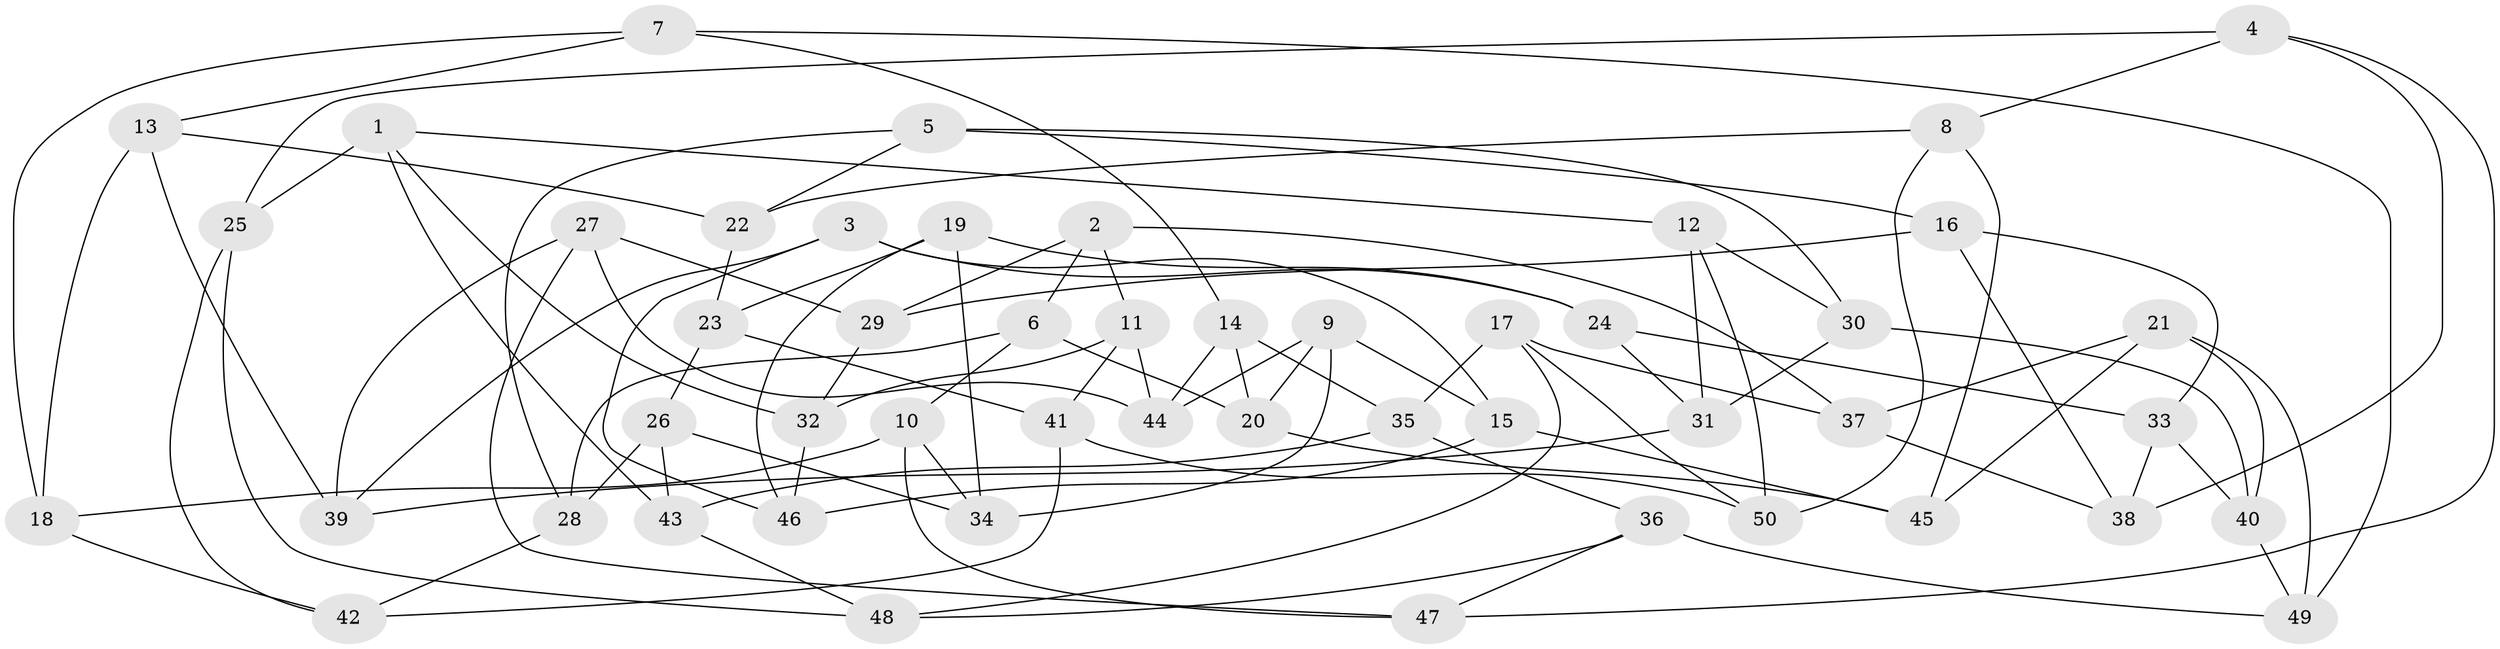 // coarse degree distribution, {5: 0.1, 8: 0.2, 7: 0.1, 9: 0.05, 12: 0.05, 4: 0.2, 6: 0.25, 3: 0.05}
// Generated by graph-tools (version 1.1) at 2025/20/03/04/25 18:20:48]
// undirected, 50 vertices, 100 edges
graph export_dot {
graph [start="1"]
  node [color=gray90,style=filled];
  1;
  2;
  3;
  4;
  5;
  6;
  7;
  8;
  9;
  10;
  11;
  12;
  13;
  14;
  15;
  16;
  17;
  18;
  19;
  20;
  21;
  22;
  23;
  24;
  25;
  26;
  27;
  28;
  29;
  30;
  31;
  32;
  33;
  34;
  35;
  36;
  37;
  38;
  39;
  40;
  41;
  42;
  43;
  44;
  45;
  46;
  47;
  48;
  49;
  50;
  1 -- 32;
  1 -- 12;
  1 -- 43;
  1 -- 25;
  2 -- 29;
  2 -- 6;
  2 -- 37;
  2 -- 11;
  3 -- 15;
  3 -- 24;
  3 -- 39;
  3 -- 46;
  4 -- 25;
  4 -- 38;
  4 -- 8;
  4 -- 47;
  5 -- 28;
  5 -- 16;
  5 -- 22;
  5 -- 30;
  6 -- 20;
  6 -- 10;
  6 -- 28;
  7 -- 14;
  7 -- 18;
  7 -- 49;
  7 -- 13;
  8 -- 50;
  8 -- 22;
  8 -- 45;
  9 -- 15;
  9 -- 20;
  9 -- 34;
  9 -- 44;
  10 -- 47;
  10 -- 34;
  10 -- 18;
  11 -- 32;
  11 -- 44;
  11 -- 41;
  12 -- 30;
  12 -- 31;
  12 -- 50;
  13 -- 39;
  13 -- 18;
  13 -- 22;
  14 -- 20;
  14 -- 35;
  14 -- 44;
  15 -- 45;
  15 -- 46;
  16 -- 29;
  16 -- 33;
  16 -- 38;
  17 -- 37;
  17 -- 50;
  17 -- 48;
  17 -- 35;
  18 -- 42;
  19 -- 46;
  19 -- 34;
  19 -- 23;
  19 -- 24;
  20 -- 45;
  21 -- 49;
  21 -- 37;
  21 -- 45;
  21 -- 40;
  22 -- 23;
  23 -- 26;
  23 -- 41;
  24 -- 31;
  24 -- 33;
  25 -- 48;
  25 -- 42;
  26 -- 43;
  26 -- 28;
  26 -- 34;
  27 -- 29;
  27 -- 39;
  27 -- 44;
  27 -- 47;
  28 -- 42;
  29 -- 32;
  30 -- 40;
  30 -- 31;
  31 -- 39;
  32 -- 46;
  33 -- 40;
  33 -- 38;
  35 -- 43;
  35 -- 36;
  36 -- 48;
  36 -- 47;
  36 -- 49;
  37 -- 38;
  40 -- 49;
  41 -- 50;
  41 -- 42;
  43 -- 48;
}
